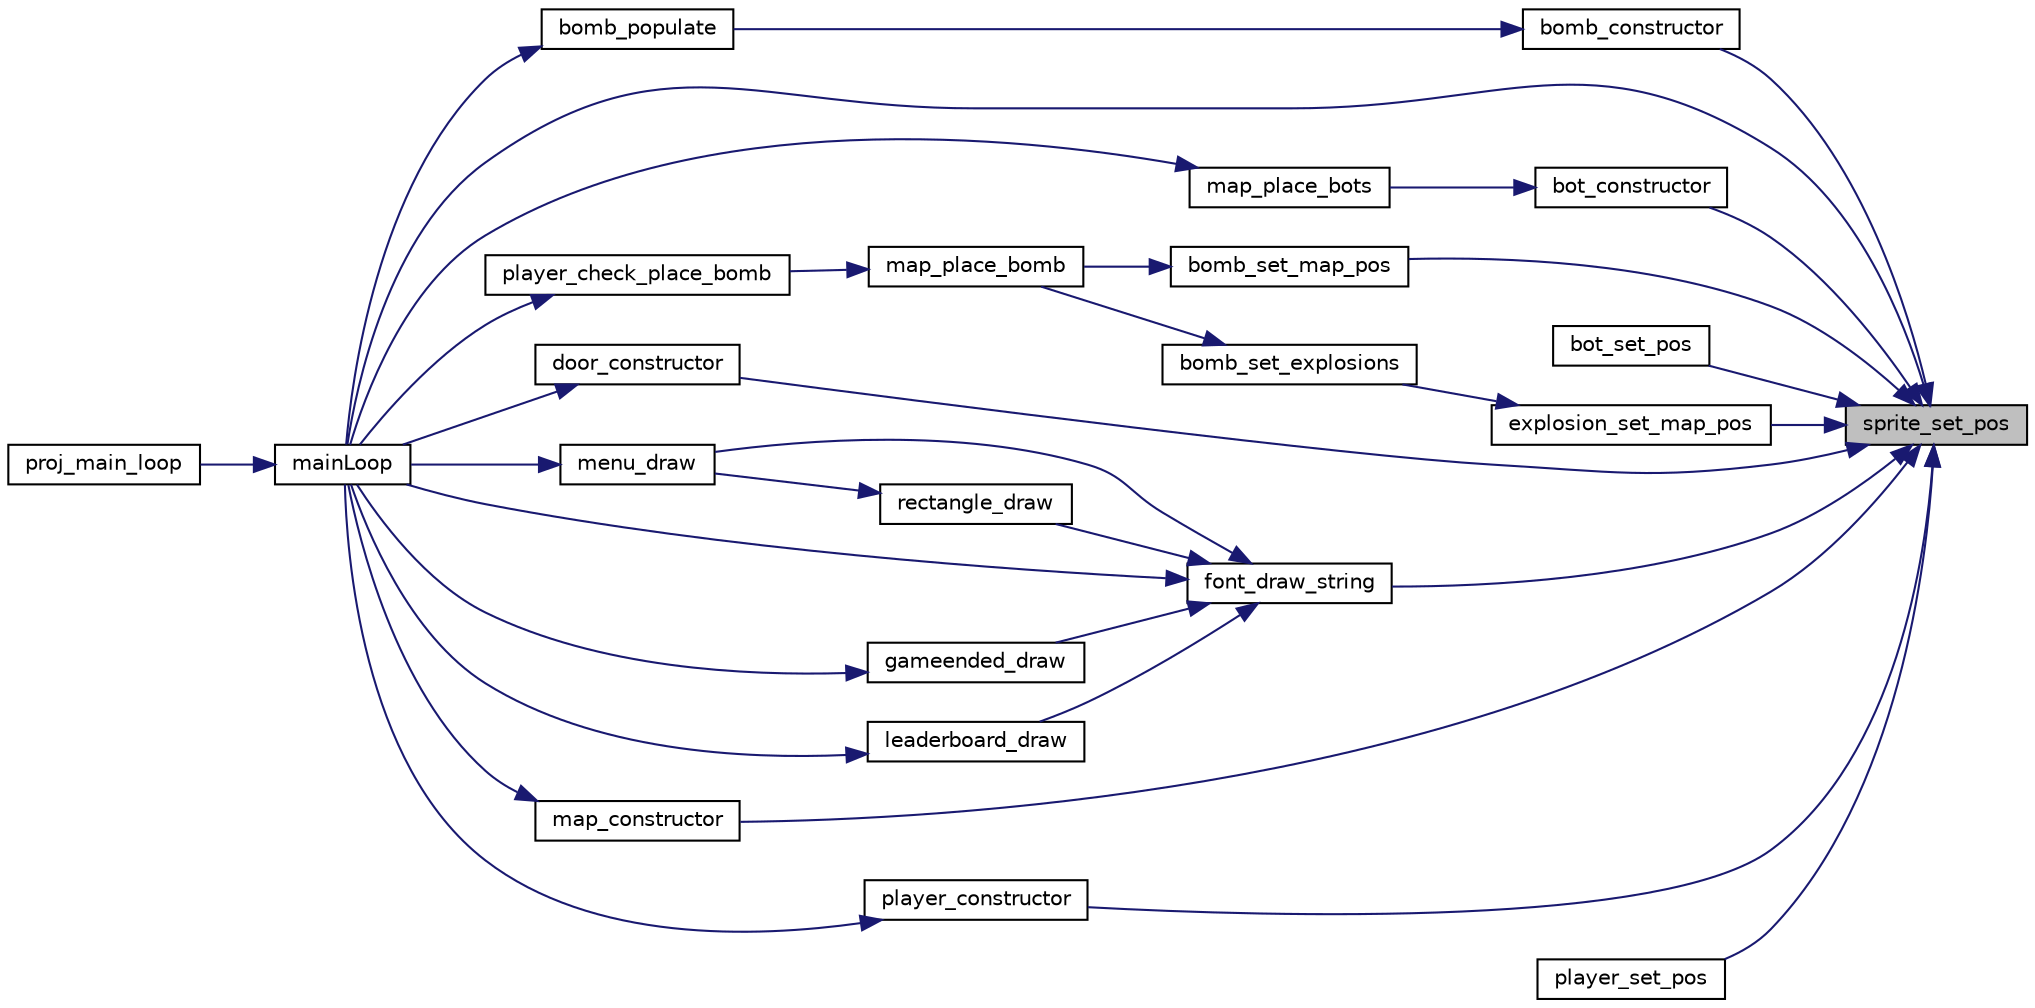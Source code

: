 digraph "sprite_set_pos"
{
 // LATEX_PDF_SIZE
  edge [fontname="Helvetica",fontsize="10",labelfontname="Helvetica",labelfontsize="10"];
  node [fontname="Helvetica",fontsize="10",shape=record];
  rankdir="RL";
  Node1 [label="sprite_set_pos",height=0.2,width=0.4,color="black", fillcolor="grey75", style="filled", fontcolor="black",tooltip=" "];
  Node1 -> Node2 [dir="back",color="midnightblue",fontsize="10",style="solid",fontname="Helvetica"];
  Node2 [label="bomb_constructor",height=0.2,width=0.4,color="black", fillcolor="white", style="filled",URL="$group__bomb.html#gad44604cb6184e2180603e04420095927",tooltip=" "];
  Node2 -> Node3 [dir="back",color="midnightblue",fontsize="10",style="solid",fontname="Helvetica"];
  Node3 [label="bomb_populate",height=0.2,width=0.4,color="black", fillcolor="white", style="filled",URL="$group__bomb.html#ga3552dd9a4b311e51521a220dc1f6f2df",tooltip=" "];
  Node3 -> Node4 [dir="back",color="midnightblue",fontsize="10",style="solid",fontname="Helvetica"];
  Node4 [label="mainLoop",height=0.2,width=0.4,color="black", fillcolor="white", style="filled",URL="$group__game.html#ga4da46823eeb8504fffcd2c23a7930258",tooltip=" "];
  Node4 -> Node5 [dir="back",color="midnightblue",fontsize="10",style="solid",fontname="Helvetica"];
  Node5 [label="proj_main_loop",height=0.2,width=0.4,color="black", fillcolor="white", style="filled",URL="$group__proj.html#ga2a16f651eccbd248e1ad3b3b924b143b",tooltip=" "];
  Node1 -> Node6 [dir="back",color="midnightblue",fontsize="10",style="solid",fontname="Helvetica"];
  Node6 [label="bomb_set_map_pos",height=0.2,width=0.4,color="black", fillcolor="white", style="filled",URL="$group__bomb.html#ga9bb03427857b24f53cb6eb382079ce52",tooltip=" "];
  Node6 -> Node7 [dir="back",color="midnightblue",fontsize="10",style="solid",fontname="Helvetica"];
  Node7 [label="map_place_bomb",height=0.2,width=0.4,color="black", fillcolor="white", style="filled",URL="$group__map.html#ga4b0c2c93258524da2b80710da741c2fe",tooltip=" "];
  Node7 -> Node8 [dir="back",color="midnightblue",fontsize="10",style="solid",fontname="Helvetica"];
  Node8 [label="player_check_place_bomb",height=0.2,width=0.4,color="black", fillcolor="white", style="filled",URL="$group__player.html#ga0722342668529c649779f077051d36e3",tooltip=" "];
  Node8 -> Node4 [dir="back",color="midnightblue",fontsize="10",style="solid",fontname="Helvetica"];
  Node1 -> Node9 [dir="back",color="midnightblue",fontsize="10",style="solid",fontname="Helvetica"];
  Node9 [label="bot_constructor",height=0.2,width=0.4,color="black", fillcolor="white", style="filled",URL="$group__bot.html#gac412e0d0f9e0e81c11aca198969c6949",tooltip=" "];
  Node9 -> Node10 [dir="back",color="midnightblue",fontsize="10",style="solid",fontname="Helvetica"];
  Node10 [label="map_place_bots",height=0.2,width=0.4,color="black", fillcolor="white", style="filled",URL="$group__map.html#gaa838481a4d221d08fcc9a7ad5f1a6b5a",tooltip=" "];
  Node10 -> Node4 [dir="back",color="midnightblue",fontsize="10",style="solid",fontname="Helvetica"];
  Node1 -> Node11 [dir="back",color="midnightblue",fontsize="10",style="solid",fontname="Helvetica"];
  Node11 [label="bot_set_pos",height=0.2,width=0.4,color="black", fillcolor="white", style="filled",URL="$group__bot.html#gaa00ea897c39244bd43ba04c7365f96b4",tooltip=" "];
  Node1 -> Node12 [dir="back",color="midnightblue",fontsize="10",style="solid",fontname="Helvetica"];
  Node12 [label="door_constructor",height=0.2,width=0.4,color="black", fillcolor="white", style="filled",URL="$group__door.html#ga3bcbedbf11161f40dda6cecf214b9589",tooltip=" "];
  Node12 -> Node4 [dir="back",color="midnightblue",fontsize="10",style="solid",fontname="Helvetica"];
  Node1 -> Node13 [dir="back",color="midnightblue",fontsize="10",style="solid",fontname="Helvetica"];
  Node13 [label="explosion_set_map_pos",height=0.2,width=0.4,color="black", fillcolor="white", style="filled",URL="$group__explosion.html#gad6f94fde07337ec1b2f631c96cf817ec",tooltip=" "];
  Node13 -> Node14 [dir="back",color="midnightblue",fontsize="10",style="solid",fontname="Helvetica"];
  Node14 [label="bomb_set_explosions",height=0.2,width=0.4,color="black", fillcolor="white", style="filled",URL="$group__bomb.html#ga92ba89f6278acb689f071f42587adf77",tooltip=" "];
  Node14 -> Node7 [dir="back",color="midnightblue",fontsize="10",style="solid",fontname="Helvetica"];
  Node1 -> Node15 [dir="back",color="midnightblue",fontsize="10",style="solid",fontname="Helvetica"];
  Node15 [label="font_draw_string",height=0.2,width=0.4,color="black", fillcolor="white", style="filled",URL="$group__font.html#gae1f8edc6a0cd9ebd606878b4fe703e0f",tooltip=" "];
  Node15 -> Node16 [dir="back",color="midnightblue",fontsize="10",style="solid",fontname="Helvetica"];
  Node16 [label="gameended_draw",height=0.2,width=0.4,color="black", fillcolor="white", style="filled",URL="$group__leaderboard.html#gafa1486a16dcf9a0c9988b8dd3f097d6d",tooltip=" "];
  Node16 -> Node4 [dir="back",color="midnightblue",fontsize="10",style="solid",fontname="Helvetica"];
  Node15 -> Node17 [dir="back",color="midnightblue",fontsize="10",style="solid",fontname="Helvetica"];
  Node17 [label="leaderboard_draw",height=0.2,width=0.4,color="black", fillcolor="white", style="filled",URL="$group__leaderboard.html#gae1b8e11be80ea8deff7675a6604b970d",tooltip=" "];
  Node17 -> Node4 [dir="back",color="midnightblue",fontsize="10",style="solid",fontname="Helvetica"];
  Node15 -> Node4 [dir="back",color="midnightblue",fontsize="10",style="solid",fontname="Helvetica"];
  Node15 -> Node18 [dir="back",color="midnightblue",fontsize="10",style="solid",fontname="Helvetica"];
  Node18 [label="menu_draw",height=0.2,width=0.4,color="black", fillcolor="white", style="filled",URL="$group__menu.html#gaa7dcc209a7fc1e3a647c2f3ddb588edb",tooltip=" "];
  Node18 -> Node4 [dir="back",color="midnightblue",fontsize="10",style="solid",fontname="Helvetica"];
  Node15 -> Node19 [dir="back",color="midnightblue",fontsize="10",style="solid",fontname="Helvetica"];
  Node19 [label="rectangle_draw",height=0.2,width=0.4,color="black", fillcolor="white", style="filled",URL="$rectangle_8c.html#aa68a8a38476d9a162f8923ed6c179fad",tooltip=" "];
  Node19 -> Node18 [dir="back",color="midnightblue",fontsize="10",style="solid",fontname="Helvetica"];
  Node1 -> Node4 [dir="back",color="midnightblue",fontsize="10",style="solid",fontname="Helvetica"];
  Node1 -> Node20 [dir="back",color="midnightblue",fontsize="10",style="solid",fontname="Helvetica"];
  Node20 [label="map_constructor",height=0.2,width=0.4,color="black", fillcolor="white", style="filled",URL="$group__map.html#ga002f347fe448abbf0ed9eda318f47631",tooltip=" "];
  Node20 -> Node4 [dir="back",color="midnightblue",fontsize="10",style="solid",fontname="Helvetica"];
  Node1 -> Node21 [dir="back",color="midnightblue",fontsize="10",style="solid",fontname="Helvetica"];
  Node21 [label="player_constructor",height=0.2,width=0.4,color="black", fillcolor="white", style="filled",URL="$group__player.html#ga90655fb99f185a480973777539add5b5",tooltip=" "];
  Node21 -> Node4 [dir="back",color="midnightblue",fontsize="10",style="solid",fontname="Helvetica"];
  Node1 -> Node22 [dir="back",color="midnightblue",fontsize="10",style="solid",fontname="Helvetica"];
  Node22 [label="player_set_pos",height=0.2,width=0.4,color="black", fillcolor="white", style="filled",URL="$group__player.html#ga79523888e0765e299da3a23946d9f68a",tooltip=" "];
}

